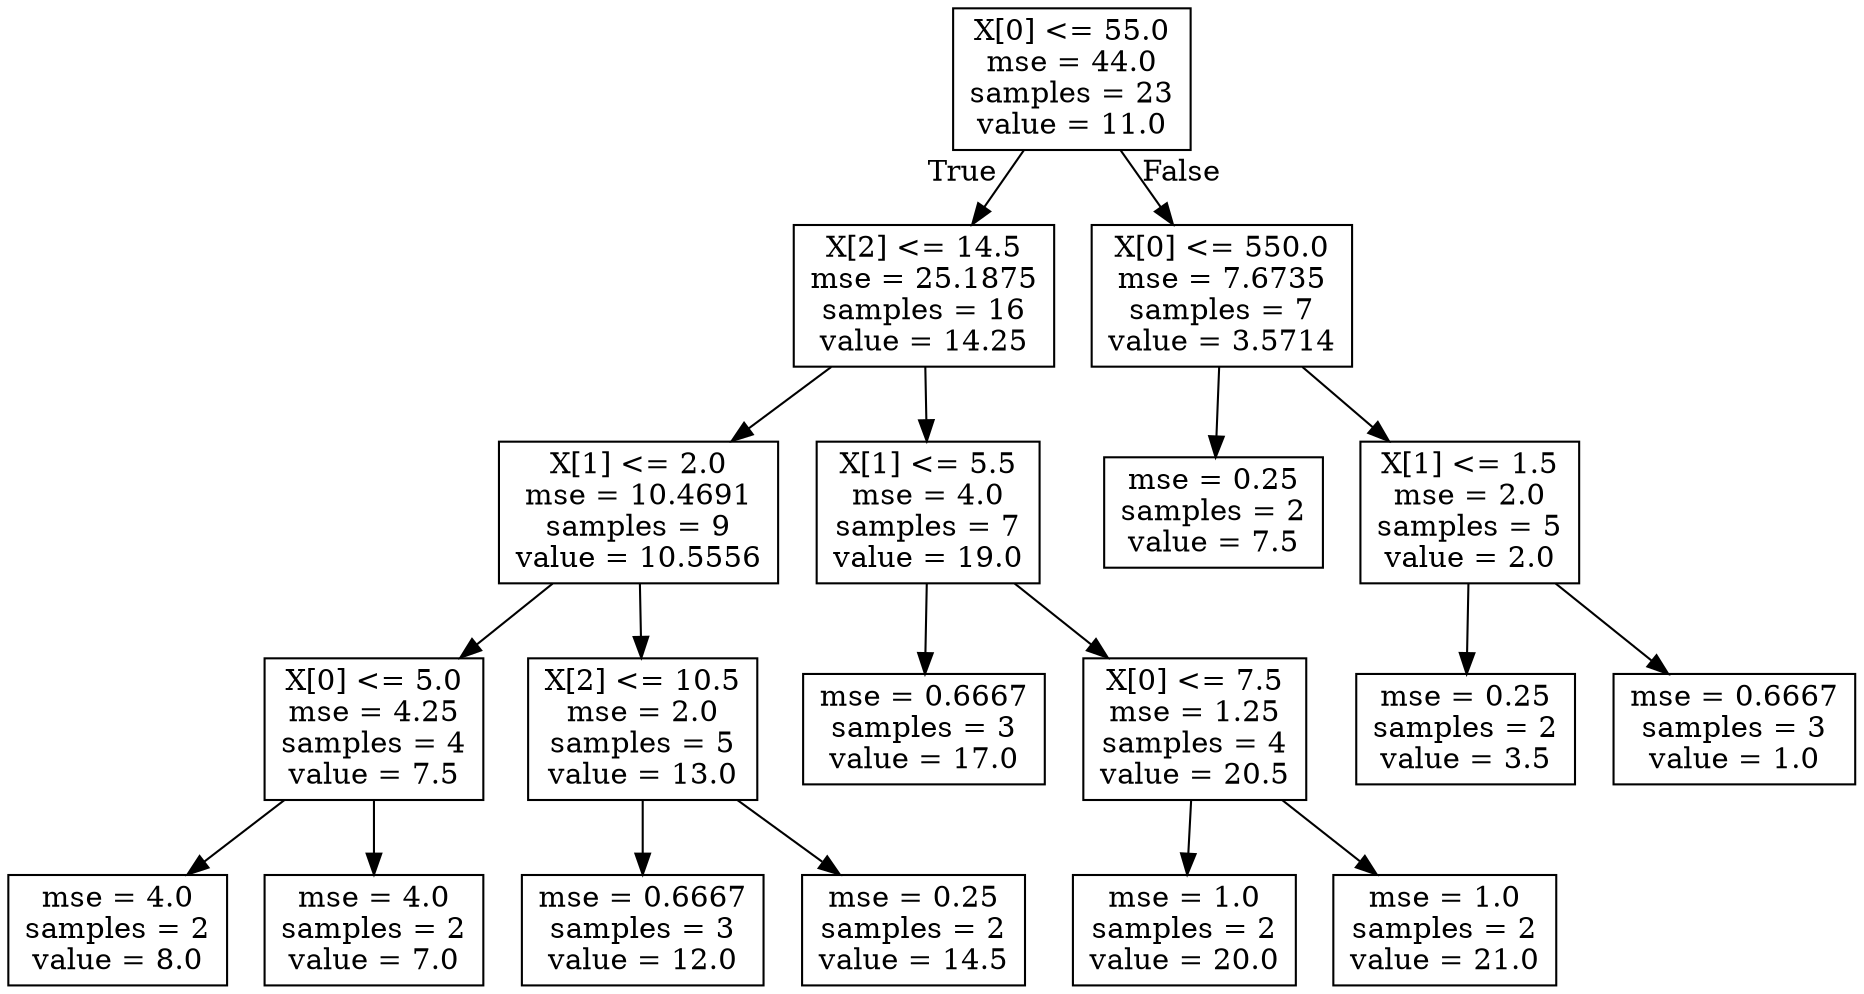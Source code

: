 digraph Tree {
node [shape=box] ;
0 [label="X[0] <= 55.0\nmse = 44.0\nsamples = 23\nvalue = 11.0"] ;
1 [label="X[2] <= 14.5\nmse = 25.1875\nsamples = 16\nvalue = 14.25"] ;
0 -> 1 [labeldistance=2.5, labelangle=45, headlabel="True"] ;
2 [label="X[1] <= 2.0\nmse = 10.4691\nsamples = 9\nvalue = 10.5556"] ;
1 -> 2 ;
3 [label="X[0] <= 5.0\nmse = 4.25\nsamples = 4\nvalue = 7.5"] ;
2 -> 3 ;
4 [label="mse = 4.0\nsamples = 2\nvalue = 8.0"] ;
3 -> 4 ;
5 [label="mse = 4.0\nsamples = 2\nvalue = 7.0"] ;
3 -> 5 ;
6 [label="X[2] <= 10.5\nmse = 2.0\nsamples = 5\nvalue = 13.0"] ;
2 -> 6 ;
7 [label="mse = 0.6667\nsamples = 3\nvalue = 12.0"] ;
6 -> 7 ;
8 [label="mse = 0.25\nsamples = 2\nvalue = 14.5"] ;
6 -> 8 ;
9 [label="X[1] <= 5.5\nmse = 4.0\nsamples = 7\nvalue = 19.0"] ;
1 -> 9 ;
10 [label="mse = 0.6667\nsamples = 3\nvalue = 17.0"] ;
9 -> 10 ;
11 [label="X[0] <= 7.5\nmse = 1.25\nsamples = 4\nvalue = 20.5"] ;
9 -> 11 ;
12 [label="mse = 1.0\nsamples = 2\nvalue = 20.0"] ;
11 -> 12 ;
13 [label="mse = 1.0\nsamples = 2\nvalue = 21.0"] ;
11 -> 13 ;
14 [label="X[0] <= 550.0\nmse = 7.6735\nsamples = 7\nvalue = 3.5714"] ;
0 -> 14 [labeldistance=2.5, labelangle=-45, headlabel="False"] ;
15 [label="mse = 0.25\nsamples = 2\nvalue = 7.5"] ;
14 -> 15 ;
16 [label="X[1] <= 1.5\nmse = 2.0\nsamples = 5\nvalue = 2.0"] ;
14 -> 16 ;
17 [label="mse = 0.25\nsamples = 2\nvalue = 3.5"] ;
16 -> 17 ;
18 [label="mse = 0.6667\nsamples = 3\nvalue = 1.0"] ;
16 -> 18 ;
}
